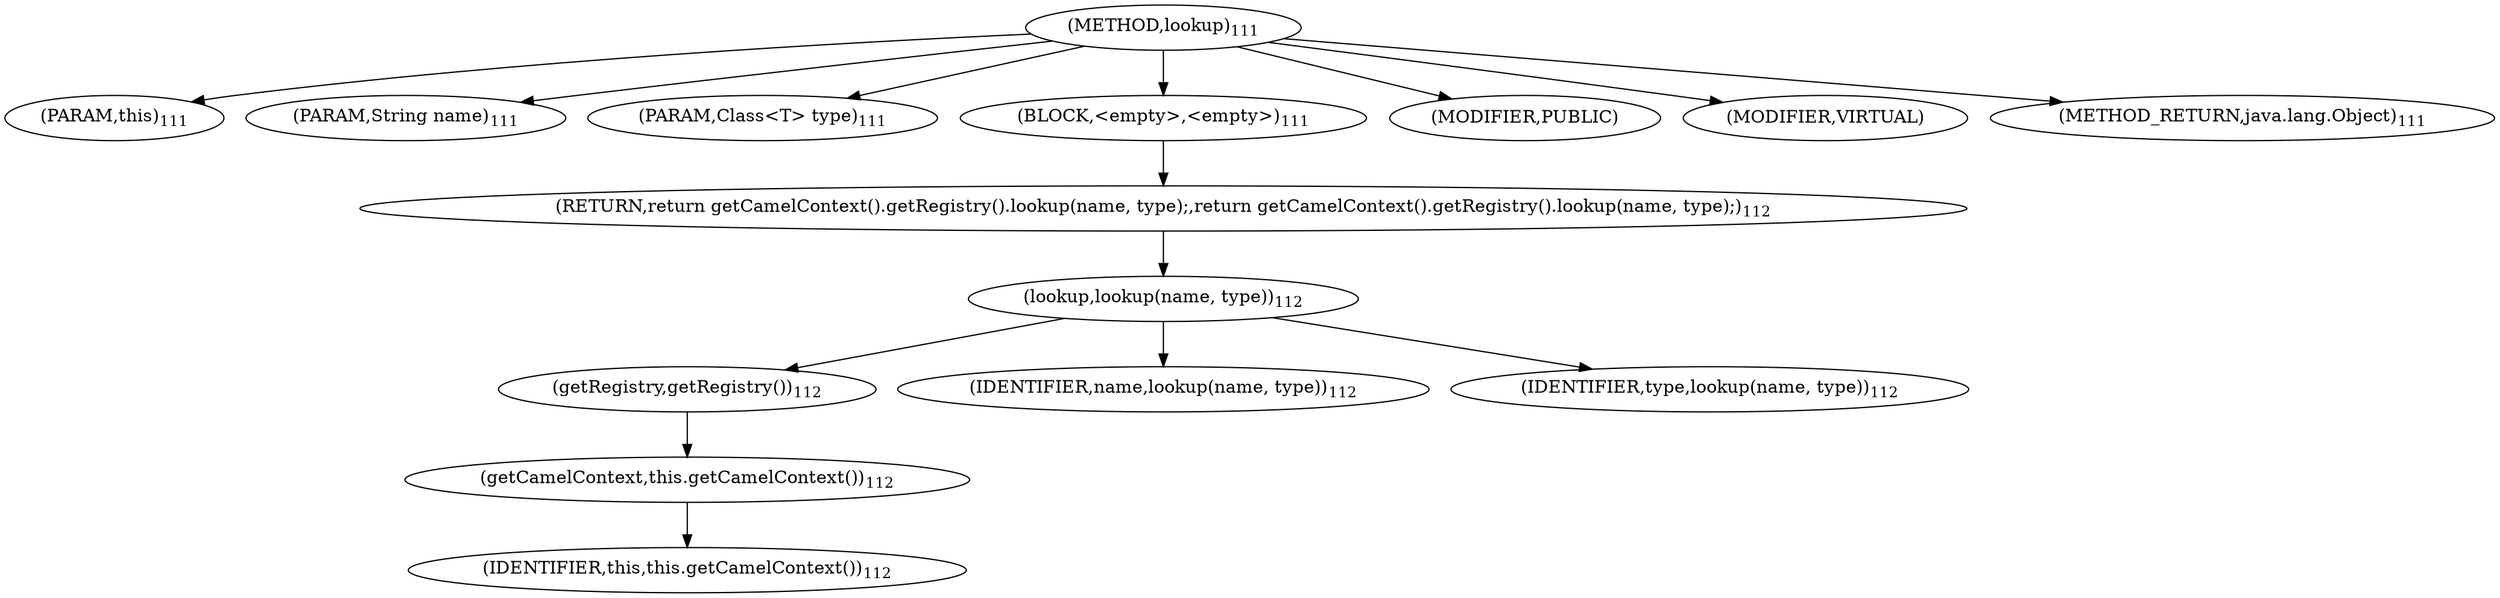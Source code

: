 digraph "lookup" {  
"246" [label = <(METHOD,lookup)<SUB>111</SUB>> ]
"18" [label = <(PARAM,this)<SUB>111</SUB>> ]
"247" [label = <(PARAM,String name)<SUB>111</SUB>> ]
"248" [label = <(PARAM,Class&lt;T&gt; type)<SUB>111</SUB>> ]
"249" [label = <(BLOCK,&lt;empty&gt;,&lt;empty&gt;)<SUB>111</SUB>> ]
"250" [label = <(RETURN,return getCamelContext().getRegistry().lookup(name, type);,return getCamelContext().getRegistry().lookup(name, type);)<SUB>112</SUB>> ]
"251" [label = <(lookup,lookup(name, type))<SUB>112</SUB>> ]
"252" [label = <(getRegistry,getRegistry())<SUB>112</SUB>> ]
"253" [label = <(getCamelContext,this.getCamelContext())<SUB>112</SUB>> ]
"17" [label = <(IDENTIFIER,this,this.getCamelContext())<SUB>112</SUB>> ]
"254" [label = <(IDENTIFIER,name,lookup(name, type))<SUB>112</SUB>> ]
"255" [label = <(IDENTIFIER,type,lookup(name, type))<SUB>112</SUB>> ]
"256" [label = <(MODIFIER,PUBLIC)> ]
"257" [label = <(MODIFIER,VIRTUAL)> ]
"258" [label = <(METHOD_RETURN,java.lang.Object)<SUB>111</SUB>> ]
  "246" -> "18" 
  "246" -> "247" 
  "246" -> "248" 
  "246" -> "249" 
  "246" -> "256" 
  "246" -> "257" 
  "246" -> "258" 
  "249" -> "250" 
  "250" -> "251" 
  "251" -> "252" 
  "251" -> "254" 
  "251" -> "255" 
  "252" -> "253" 
  "253" -> "17" 
}

